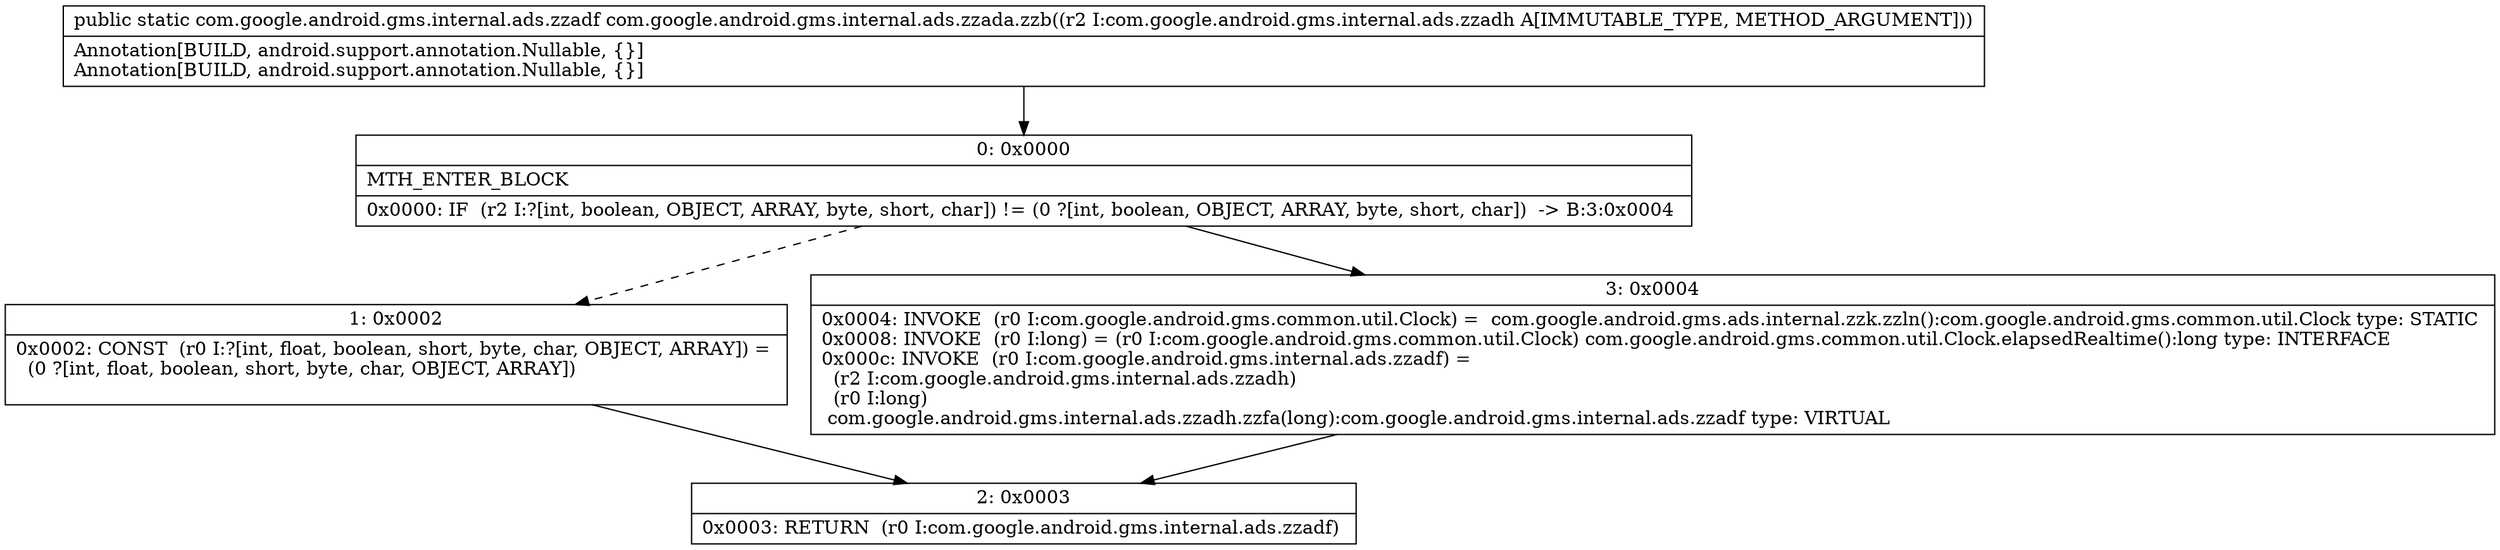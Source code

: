 digraph "CFG forcom.google.android.gms.internal.ads.zzada.zzb(Lcom\/google\/android\/gms\/internal\/ads\/zzadh;)Lcom\/google\/android\/gms\/internal\/ads\/zzadf;" {
Node_0 [shape=record,label="{0\:\ 0x0000|MTH_ENTER_BLOCK\l|0x0000: IF  (r2 I:?[int, boolean, OBJECT, ARRAY, byte, short, char]) != (0 ?[int, boolean, OBJECT, ARRAY, byte, short, char])  \-\> B:3:0x0004 \l}"];
Node_1 [shape=record,label="{1\:\ 0x0002|0x0002: CONST  (r0 I:?[int, float, boolean, short, byte, char, OBJECT, ARRAY]) = \l  (0 ?[int, float, boolean, short, byte, char, OBJECT, ARRAY])\l \l}"];
Node_2 [shape=record,label="{2\:\ 0x0003|0x0003: RETURN  (r0 I:com.google.android.gms.internal.ads.zzadf) \l}"];
Node_3 [shape=record,label="{3\:\ 0x0004|0x0004: INVOKE  (r0 I:com.google.android.gms.common.util.Clock) =  com.google.android.gms.ads.internal.zzk.zzln():com.google.android.gms.common.util.Clock type: STATIC \l0x0008: INVOKE  (r0 I:long) = (r0 I:com.google.android.gms.common.util.Clock) com.google.android.gms.common.util.Clock.elapsedRealtime():long type: INTERFACE \l0x000c: INVOKE  (r0 I:com.google.android.gms.internal.ads.zzadf) = \l  (r2 I:com.google.android.gms.internal.ads.zzadh)\l  (r0 I:long)\l com.google.android.gms.internal.ads.zzadh.zzfa(long):com.google.android.gms.internal.ads.zzadf type: VIRTUAL \l}"];
MethodNode[shape=record,label="{public static com.google.android.gms.internal.ads.zzadf com.google.android.gms.internal.ads.zzada.zzb((r2 I:com.google.android.gms.internal.ads.zzadh A[IMMUTABLE_TYPE, METHOD_ARGUMENT]))  | Annotation[BUILD, android.support.annotation.Nullable, \{\}]\lAnnotation[BUILD, android.support.annotation.Nullable, \{\}]\l}"];
MethodNode -> Node_0;
Node_0 -> Node_1[style=dashed];
Node_0 -> Node_3;
Node_1 -> Node_2;
Node_3 -> Node_2;
}

